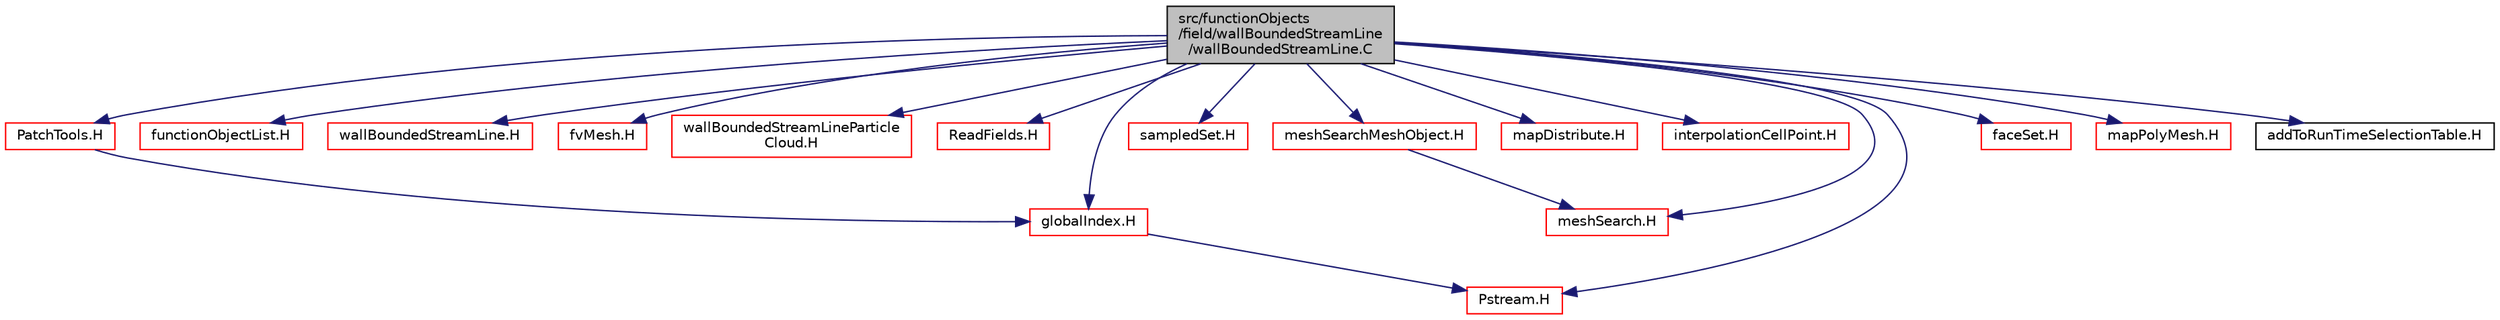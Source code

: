digraph "src/functionObjects/field/wallBoundedStreamLine/wallBoundedStreamLine.C"
{
  bgcolor="transparent";
  edge [fontname="Helvetica",fontsize="10",labelfontname="Helvetica",labelfontsize="10"];
  node [fontname="Helvetica",fontsize="10",shape=record];
  Node1 [label="src/functionObjects\l/field/wallBoundedStreamLine\l/wallBoundedStreamLine.C",height=0.2,width=0.4,color="black", fillcolor="grey75", style="filled", fontcolor="black"];
  Node1 -> Node2 [color="midnightblue",fontsize="10",style="solid",fontname="Helvetica"];
  Node2 [label="Pstream.H",height=0.2,width=0.4,color="red",URL="$a08105.html"];
  Node1 -> Node3 [color="midnightblue",fontsize="10",style="solid",fontname="Helvetica"];
  Node3 [label="functionObjectList.H",height=0.2,width=0.4,color="red",URL="$a08037.html"];
  Node1 -> Node4 [color="midnightblue",fontsize="10",style="solid",fontname="Helvetica"];
  Node4 [label="wallBoundedStreamLine.H",height=0.2,width=0.4,color="red",URL="$a06420.html"];
  Node1 -> Node5 [color="midnightblue",fontsize="10",style="solid",fontname="Helvetica"];
  Node5 [label="fvMesh.H",height=0.2,width=0.4,color="red",URL="$a06025.html"];
  Node1 -> Node6 [color="midnightblue",fontsize="10",style="solid",fontname="Helvetica"];
  Node6 [label="wallBoundedStreamLineParticle\lCloud.H",height=0.2,width=0.4,color="red",URL="$a06424.html"];
  Node1 -> Node7 [color="midnightblue",fontsize="10",style="solid",fontname="Helvetica"];
  Node7 [label="ReadFields.H",height=0.2,width=0.4,color="red",URL="$a08450.html",tooltip="Field reading functions for post-processing utilities. "];
  Node1 -> Node8 [color="midnightblue",fontsize="10",style="solid",fontname="Helvetica"];
  Node8 [label="meshSearch.H",height=0.2,width=0.4,color="red",URL="$a07591.html"];
  Node1 -> Node9 [color="midnightblue",fontsize="10",style="solid",fontname="Helvetica"];
  Node9 [label="sampledSet.H",height=0.2,width=0.4,color="red",URL="$a09845.html"];
  Node1 -> Node10 [color="midnightblue",fontsize="10",style="solid",fontname="Helvetica"];
  Node10 [label="globalIndex.H",height=0.2,width=0.4,color="red",URL="$a08912.html"];
  Node10 -> Node2 [color="midnightblue",fontsize="10",style="solid",fontname="Helvetica"];
  Node1 -> Node11 [color="midnightblue",fontsize="10",style="solid",fontname="Helvetica"];
  Node11 [label="mapDistribute.H",height=0.2,width=0.4,color="red",URL="$a08930.html"];
  Node1 -> Node12 [color="midnightblue",fontsize="10",style="solid",fontname="Helvetica"];
  Node12 [label="interpolationCellPoint.H",height=0.2,width=0.4,color="red",URL="$a06117.html"];
  Node1 -> Node13 [color="midnightblue",fontsize="10",style="solid",fontname="Helvetica"];
  Node13 [label="PatchTools.H",height=0.2,width=0.4,color="red",URL="$a09025.html"];
  Node13 -> Node10 [color="midnightblue",fontsize="10",style="solid",fontname="Helvetica"];
  Node1 -> Node14 [color="midnightblue",fontsize="10",style="solid",fontname="Helvetica"];
  Node14 [label="meshSearchMeshObject.H",height=0.2,width=0.4,color="red",URL="$a07595.html"];
  Node14 -> Node8 [color="midnightblue",fontsize="10",style="solid",fontname="Helvetica"];
  Node1 -> Node15 [color="midnightblue",fontsize="10",style="solid",fontname="Helvetica"];
  Node15 [label="faceSet.H",height=0.2,width=0.4,color="red",URL="$a07759.html"];
  Node1 -> Node16 [color="midnightblue",fontsize="10",style="solid",fontname="Helvetica"];
  Node16 [label="mapPolyMesh.H",height=0.2,width=0.4,color="red",URL="$a08940.html"];
  Node1 -> Node17 [color="midnightblue",fontsize="10",style="solid",fontname="Helvetica"];
  Node17 [label="addToRunTimeSelectionTable.H",height=0.2,width=0.4,color="black",URL="$a08150.html",tooltip="Macros for easy insertion into run-time selection tables. "];
}
